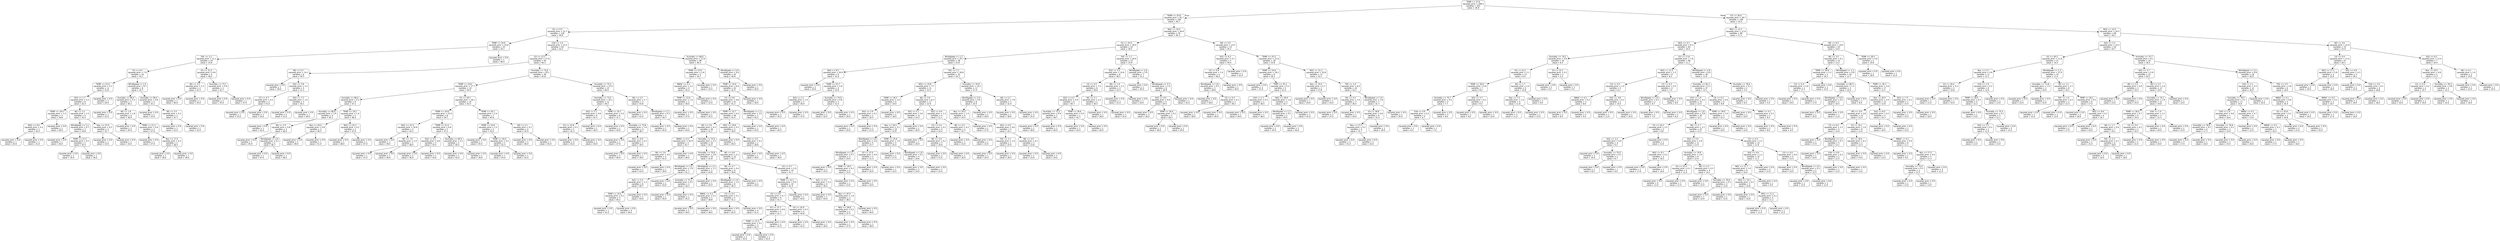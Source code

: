 digraph Tree {
node [shape=box, style="rounded", color="black", fontname="helvetica"] ;
edge [fontname="helvetica"] ;
0 [label="TEMP <= 27.6\nsquared_error = 168.3\nsamples = 352\nvalue = 26.8"] ;
1 [label="TEMP <= 24.8\nsquared_error = 61.7\nsamples = 194\nvalue = 36.7"] ;
0 -> 1 [labeldistance=2.5, labelangle=45, headlabel="True"] ;
2 [label="CO <= 0.5\nsquared_error = 31.7\nsamples = 118\nvalue = 40.6"] ;
1 -> 2 ;
3 [label="TEMP <= 24.6\nsquared_error = 14.8\nsamples = 25\nvalue = 34.1"] ;
2 -> 3 ;
4 [label="THC <= 2.2\nsquared_error = 11.1\nsamples = 24\nvalue = 33.8"] ;
3 -> 4 ;
5 [label="CO <= 0.4\nsquared_error = 7.9\nsamples = 19\nvalue = 33.1"] ;
4 -> 5 ;
6 [label="TEMP <= 23.4\nsquared_error = 5.2\nsamples = 11\nvalue = 31.8"] ;
5 -> 6 ;
7 [label="SO2 <= 1.7\nsquared_error = 4.2\nsamples = 8\nvalue = 32.4"] ;
6 -> 7 ;
8 [label="TEMP <= 19.4\nsquared_error = 1.2\nsamples = 3\nvalue = 29.8"] ;
7 -> 8 ;
9 [label="NO2 <= 9.6\nsquared_error = 0.2\nsamples = 2\nvalue = 30.3"] ;
8 -> 9 ;
10 [label="squared_error = 0.0\nsamples = 1\nvalue = 30.0"] ;
9 -> 10 ;
11 [label="squared_error = 0.0\nsamples = 1\nvalue = 31.0"] ;
9 -> 11 ;
12 [label="squared_error = 0.0\nsamples = 1\nvalue = 28.0"] ;
8 -> 12 ;
13 [label="NO <= 2.2\nsquared_error = 1.5\nsamples = 5\nvalue = 33.5"] ;
7 -> 13 ;
14 [label="WindSpeed <= 1.1\nsquared_error = 0.7\nsamples = 3\nvalue = 34.8"] ;
13 -> 14 ;
15 [label="squared_error = 0.0\nsamples = 1\nvalue = 34.0"] ;
14 -> 15 ;
16 [label="TEMP <= 21.5\nsquared_error = 0.2\nsamples = 2\nvalue = 35.5"] ;
14 -> 16 ;
17 [label="squared_error = 0.0\nsamples = 1\nvalue = 35.0"] ;
16 -> 17 ;
18 [label="squared_error = 0.0\nsamples = 1\nvalue = 36.0"] ;
16 -> 18 ;
19 [label="Nox <= 15.0\nsquared_error = 0.2\nsamples = 2\nvalue = 32.7"] ;
13 -> 19 ;
20 [label="squared_error = 0.0\nsamples = 1\nvalue = 32.0"] ;
19 -> 20 ;
21 [label="squared_error = 0.0\nsamples = 1\nvalue = 33.0"] ;
19 -> 21 ;
22 [label="squared_error = 0.0\nsamples = 3\nvalue = 29.0"] ;
6 -> 22 ;
23 [label="WindSpeed <= 2.2\nsquared_error = 6.7\nsamples = 8\nvalue = 34.7"] ;
5 -> 23 ;
24 [label="Humidity <= 66.4\nsquared_error = 4.2\nsamples = 5\nvalue = 36.2"] ;
23 -> 24 ;
25 [label="squared_error = 0.0\nsamples = 1\nvalue = 32.0"] ;
24 -> 25 ;
26 [label="NO <= 1.8\nsquared_error = 1.8\nsamples = 4\nvalue = 36.9"] ;
24 -> 26 ;
27 [label="squared_error = 0.0\nsamples = 1\nvalue = 35.0"] ;
26 -> 27 ;
28 [label="TEMP <= 21.3\nsquared_error = 0.6\nsamples = 3\nvalue = 37.6"] ;
26 -> 28 ;
29 [label="squared_error = 0.0\nsamples = 1\nvalue = 37.0"] ;
28 -> 29 ;
30 [label="Nox <= 17.5\nsquared_error = 0.2\nsamples = 2\nvalue = 38.5"] ;
28 -> 30 ;
31 [label="squared_error = 0.0\nsamples = 1\nvalue = 39.0"] ;
30 -> 31 ;
32 [label="squared_error = 0.0\nsamples = 1\nvalue = 38.0"] ;
30 -> 32 ;
33 [label="Humidity <= 69.4\nsquared_error = 0.6\nsamples = 3\nvalue = 32.2"] ;
23 -> 33 ;
34 [label="squared_error = 0.0\nsamples = 1\nvalue = 33.0"] ;
33 -> 34 ;
35 [label="NO <= 3.5\nsquared_error = 0.2\nsamples = 2\nvalue = 31.7"] ;
33 -> 35 ;
36 [label="squared_error = 0.0\nsamples = 1\nvalue = 31.0"] ;
35 -> 36 ;
37 [label="squared_error = 0.0\nsamples = 1\nvalue = 32.0"] ;
35 -> 37 ;
38 [label="O3 <= 31.0\nsquared_error = 9.6\nsamples = 5\nvalue = 38.0"] ;
4 -> 38 ;
39 [label="NO <= 3.3\nsquared_error = 2.2\nsamples = 2\nvalue = 41.5"] ;
38 -> 39 ;
40 [label="squared_error = 0.0\nsamples = 1\nvalue = 40.0"] ;
39 -> 40 ;
41 [label="squared_error = 0.0\nsamples = 1\nvalue = 43.0"] ;
39 -> 41 ;
42 [label="Humidity <= 73.1\nsquared_error = 0.9\nsamples = 3\nvalue = 35.7"] ;
38 -> 42 ;
43 [label="squared_error = 0.0\nsamples = 2\nvalue = 35.0"] ;
42 -> 43 ;
44 [label="squared_error = 0.0\nsamples = 1\nvalue = 37.0"] ;
42 -> 44 ;
45 [label="squared_error = 0.0\nsamples = 1\nvalue = 46.0"] ;
3 -> 45 ;
46 [label="CH4 <= 1.0\nsquared_error = 23.2\nsamples = 93\nvalue = 42.2"] ;
2 -> 46 ;
47 [label="O3 <= 22.2\nsquared_error = 27.8\nsamples = 45\nvalue = 44.3"] ;
46 -> 47 ;
48 [label="NO <= 5.5\nsquared_error = 14.1\nsamples = 6\nvalue = 50.5"] ;
47 -> 48 ;
49 [label="squared_error = 0.0\nsamples = 1\nvalue = 39.0"] ;
48 -> 49 ;
50 [label="SO2 <= 5.8\nsquared_error = 3.2\nsamples = 5\nvalue = 51.5"] ;
48 -> 50 ;
51 [label="CO <= 0.7\nsquared_error = 0.2\nsamples = 2\nvalue = 53.4"] ;
50 -> 51 ;
52 [label="squared_error = 0.0\nsamples = 1\nvalue = 53.0"] ;
51 -> 52 ;
53 [label="squared_error = 0.0\nsamples = 1\nvalue = 54.0"] ;
51 -> 53 ;
54 [label="SO2 <= 7.2\nsquared_error = 1.0\nsamples = 3\nvalue = 50.1"] ;
50 -> 54 ;
55 [label="squared_error = 0.0\nsamples = 2\nvalue = 51.0"] ;
54 -> 55 ;
56 [label="squared_error = 0.0\nsamples = 1\nvalue = 49.0"] ;
54 -> 56 ;
57 [label="Humidity <= 72.6\nsquared_error = 20.1\nsamples = 39\nvalue = 42.8"] ;
47 -> 57 ;
58 [label="TEMP <= 19.6\nsquared_error = 17.7\nsamples = 24\nvalue = 44.4"] ;
57 -> 58 ;
59 [label="Humidity <= 68.4\nsquared_error = 4.3\nsamples = 9\nvalue = 47.2"] ;
58 -> 59 ;
60 [label="Humidity <= 66.9\nsquared_error = 2.9\nsamples = 4\nvalue = 45.3"] ;
59 -> 60 ;
61 [label="squared_error = 0.0\nsamples = 1\nvalue = 42.0"] ;
60 -> 61 ;
62 [label="NO <= 3.5\nsquared_error = 0.8\nsamples = 3\nvalue = 46.0"] ;
60 -> 62 ;
63 [label="squared_error = 0.0\nsamples = 1\nvalue = 45.0"] ;
62 -> 63 ;
64 [label="WindSpeed <= 2.0\nsquared_error = 0.2\nsamples = 2\nvalue = 46.7"] ;
62 -> 64 ;
65 [label="squared_error = 0.0\nsamples = 1\nvalue = 47.0"] ;
64 -> 65 ;
66 [label="squared_error = 0.0\nsamples = 1\nvalue = 46.0"] ;
64 -> 66 ;
67 [label="TEMP <= 19.2\nsquared_error = 1.4\nsamples = 5\nvalue = 48.4"] ;
59 -> 67 ;
68 [label="Nox <= 29.0\nsquared_error = 0.8\nsamples = 3\nvalue = 49.5"] ;
67 -> 68 ;
69 [label="squared_error = 0.0\nsamples = 2\nvalue = 49.0"] ;
68 -> 69 ;
70 [label="squared_error = 0.0\nsamples = 1\nvalue = 51.0"] ;
68 -> 70 ;
71 [label="NO2 <= 23.3\nsquared_error = 0.2\nsamples = 2\nvalue = 47.6"] ;
67 -> 71 ;
72 [label="squared_error = 0.0\nsamples = 1\nvalue = 48.0"] ;
71 -> 72 ;
73 [label="squared_error = 0.0\nsamples = 1\nvalue = 47.0"] ;
71 -> 73 ;
74 [label="O3 <= 29.1\nsquared_error = 18.1\nsamples = 15\nvalue = 42.5"] ;
58 -> 74 ;
75 [label="TEMP <= 19.8\nsquared_error = 22.0\nsamples = 8\nvalue = 39.7"] ;
74 -> 75 ;
76 [label="NO2 <= 22.5\nsquared_error = 20.8\nsamples = 3\nvalue = 43.5"] ;
75 -> 76 ;
77 [label="squared_error = 0.0\nsamples = 1\nvalue = 39.0"] ;
76 -> 77 ;
78 [label="NO <= 7.0\nsquared_error = 1.0\nsamples = 2\nvalue = 48.0"] ;
76 -> 78 ;
79 [label="squared_error = 0.0\nsamples = 1\nvalue = 47.0"] ;
78 -> 79 ;
80 [label="squared_error = 0.0\nsamples = 1\nvalue = 49.0"] ;
78 -> 80 ;
81 [label="TEMP <= 21.4\nsquared_error = 6.8\nsamples = 5\nvalue = 37.2"] ;
75 -> 81 ;
82 [label="SO2 <= 6.2\nsquared_error = 0.8\nsamples = 3\nvalue = 35.5"] ;
81 -> 82 ;
83 [label="squared_error = 0.0\nsamples = 2\nvalue = 36.0"] ;
82 -> 83 ;
84 [label="squared_error = 0.0\nsamples = 1\nvalue = 34.0"] ;
82 -> 84 ;
85 [label="Humidity <= 69.2\nsquared_error = 2.2\nsamples = 2\nvalue = 40.5"] ;
81 -> 85 ;
86 [label="squared_error = 0.0\nsamples = 1\nvalue = 42.0"] ;
85 -> 86 ;
87 [label="squared_error = 0.0\nsamples = 1\nvalue = 39.0"] ;
85 -> 87 ;
88 [label="TEMP <= 20.1\nsquared_error = 2.4\nsamples = 7\nvalue = 44.9"] ;
74 -> 88 ;
89 [label="TEMP <= 19.9\nsquared_error = 1.5\nsamples = 3\nvalue = 43.0"] ;
88 -> 89 ;
90 [label="squared_error = 0.0\nsamples = 1\nvalue = 45.0"] ;
89 -> 90 ;
91 [label="TEMP <= 20.0\nsquared_error = 0.2\nsamples = 2\nvalue = 42.3"] ;
89 -> 91 ;
92 [label="squared_error = 0.0\nsamples = 1\nvalue = 43.0"] ;
91 -> 92 ;
93 [label="squared_error = 0.0\nsamples = 1\nvalue = 42.0"] ;
91 -> 93 ;
94 [label="NO <= 4.1\nsquared_error = 0.1\nsamples = 4\nvalue = 45.9"] ;
88 -> 94 ;
95 [label="squared_error = 0.0\nsamples = 3\nvalue = 46.0"] ;
94 -> 95 ;
96 [label="squared_error = 0.0\nsamples = 1\nvalue = 45.0"] ;
94 -> 96 ;
97 [label="Humidity <= 75.3\nsquared_error = 12.0\nsamples = 15\nvalue = 40.0"] ;
57 -> 97 ;
98 [label="Humidity <= 73.5\nsquared_error = 10.1\nsamples = 12\nvalue = 39.2"] ;
97 -> 98 ;
99 [label="SO2 <= 5.1\nsquared_error = 4.8\nsamples = 6\nvalue = 41.5"] ;
98 -> 99 ;
100 [label="O3 <= 32.8\nsquared_error = 0.5\nsamples = 5\nvalue = 42.3"] ;
99 -> 100 ;
101 [label="squared_error = 0.0\nsamples = 4\nvalue = 42.0"] ;
100 -> 101 ;
102 [label="squared_error = 0.0\nsamples = 1\nvalue = 44.0"] ;
100 -> 102 ;
103 [label="squared_error = 0.0\nsamples = 1\nvalue = 36.0"] ;
99 -> 103 ;
104 [label="TEMP <= 20.7\nsquared_error = 5.9\nsamples = 6\nvalue = 37.1"] ;
98 -> 104 ;
105 [label="squared_error = 0.0\nsamples = 2\nvalue = 34.0"] ;
104 -> 105 ;
106 [label="Humidity <= 73.8\nsquared_error = 1.6\nsamples = 4\nvalue = 38.7"] ;
104 -> 106 ;
107 [label="squared_error = 0.0\nsamples = 1\nvalue = 37.0"] ;
106 -> 107 ;
108 [label="SO2 <= 6.0\nsquared_error = 0.2\nsamples = 3\nvalue = 39.5"] ;
106 -> 108 ;
109 [label="squared_error = 0.0\nsamples = 2\nvalue = 40.0"] ;
108 -> 109 ;
110 [label="squared_error = 0.0\nsamples = 1\nvalue = 39.0"] ;
108 -> 110 ;
111 [label="NO <= 3.3\nsquared_error = 2.7\nsamples = 3\nvalue = 43.8"] ;
97 -> 111 ;
112 [label="squared_error = 0.0\nsamples = 1\nvalue = 41.0"] ;
111 -> 112 ;
113 [label="WindSpeed <= 2.1\nsquared_error = 0.2\nsamples = 2\nvalue = 44.7"] ;
111 -> 113 ;
114 [label="squared_error = 0.0\nsamples = 1\nvalue = 45.0"] ;
113 -> 114 ;
115 [label="squared_error = 0.0\nsamples = 1\nvalue = 44.0"] ;
113 -> 115 ;
116 [label="Humidity <= 68.0\nsquared_error = 11.8\nsamples = 48\nvalue = 40.3"] ;
46 -> 116 ;
117 [label="TEMP <= 23.9\nsquared_error = 2.8\nsamples = 5\nvalue = 34.7"] ;
116 -> 117 ;
118 [label="NMHC <= 0.2\nsquared_error = 2.2\nsamples = 4\nvalue = 35.4"] ;
117 -> 118 ;
119 [label="TEMP <= 23.6\nsquared_error = 1.0\nsamples = 3\nvalue = 36.0"] ;
118 -> 119 ;
120 [label="squared_error = 0.0\nsamples = 2\nvalue = 37.0"] ;
119 -> 120 ;
121 [label="squared_error = 0.0\nsamples = 1\nvalue = 35.0"] ;
119 -> 121 ;
122 [label="squared_error = 0.0\nsamples = 1\nvalue = 33.0"] ;
118 -> 122 ;
123 [label="squared_error = 0.0\nsamples = 1\nvalue = 33.0"] ;
117 -> 123 ;
124 [label="WindSpeed <= 2.6\nsquared_error = 9.4\nsamples = 43\nvalue = 40.8"] ;
116 -> 124 ;
125 [label="TEMP <= 24.6\nsquared_error = 6.4\nsamples = 42\nvalue = 41.0"] ;
124 -> 125 ;
126 [label="CO <= 0.9\nsquared_error = 4.8\nsamples = 41\nvalue = 41.2"] ;
125 -> 126 ;
127 [label="TEMP <= 22.7\nsquared_error = 4.3\nsamples = 39\nvalue = 41.0"] ;
126 -> 127 ;
128 [label="NO <= 2.8\nsquared_error = 4.3\nsamples = 36\nvalue = 41.2"] ;
127 -> 128 ;
129 [label="NMHC <= 0.2\nsquared_error = 16.9\nsamples = 3\nvalue = 43.7"] ;
128 -> 129 ;
130 [label="NO <= 2.6\nsquared_error = 4.0\nsamples = 2\nvalue = 41.0"] ;
129 -> 130 ;
131 [label="squared_error = 0.0\nsamples = 1\nvalue = 43.0"] ;
130 -> 131 ;
132 [label="squared_error = 0.0\nsamples = 1\nvalue = 39.0"] ;
130 -> 132 ;
133 [label="squared_error = 0.0\nsamples = 1\nvalue = 49.0"] ;
129 -> 133 ;
134 [label="Humidity <= 72.0\nsquared_error = 3.3\nsamples = 33\nvalue = 41.0"] ;
128 -> 134 ;
135 [label="Humidity <= 70.6\nsquared_error = 2.8\nsamples = 10\nvalue = 41.8"] ;
134 -> 135 ;
136 [label="WindSpeed <= 2.2\nsquared_error = 1.9\nsamples = 7\nvalue = 41.2"] ;
135 -> 136 ;
137 [label="SO2 <= 5.5\nsquared_error = 1.3\nsamples = 6\nvalue = 40.7"] ;
136 -> 137 ;
138 [label="TEMP <= 19.4\nsquared_error = 0.2\nsamples = 5\nvalue = 40.2"] ;
137 -> 138 ;
139 [label="squared_error = 0.0\nsamples = 1\nvalue = 41.0"] ;
138 -> 139 ;
140 [label="squared_error = 0.0\nsamples = 4\nvalue = 40.0"] ;
138 -> 140 ;
141 [label="squared_error = 0.0\nsamples = 1\nvalue = 43.0"] ;
137 -> 141 ;
142 [label="squared_error = 0.0\nsamples = 1\nvalue = 43.0"] ;
136 -> 142 ;
143 [label="WindSpeed <= 2.3\nsquared_error = 1.2\nsamples = 3\nvalue = 43.8"] ;
135 -> 143 ;
144 [label="Humidity <= 71.2\nsquared_error = 0.2\nsamples = 2\nvalue = 44.3"] ;
143 -> 144 ;
145 [label="squared_error = 0.0\nsamples = 1\nvalue = 44.0"] ;
144 -> 145 ;
146 [label="squared_error = 0.0\nsamples = 1\nvalue = 45.0"] ;
144 -> 146 ;
147 [label="squared_error = 0.0\nsamples = 1\nvalue = 42.0"] ;
143 -> 147 ;
148 [label="NO <= 4.8\nsquared_error = 3.1\nsamples = 23\nvalue = 40.7"] ;
134 -> 148 ;
149 [label="NO <= 4.7\nsquared_error = 4.4\nsamples = 9\nvalue = 39.8"] ;
148 -> 149 ;
150 [label="WindSpeed <= 2.0\nsquared_error = 1.5\nsamples = 8\nvalue = 40.3"] ;
149 -> 150 ;
151 [label="NMHC <= 0.2\nsquared_error = 0.2\nsamples = 3\nvalue = 38.8"] ;
150 -> 151 ;
152 [label="squared_error = 0.0\nsamples = 2\nvalue = 39.0"] ;
151 -> 152 ;
153 [label="squared_error = 0.0\nsamples = 1\nvalue = 38.0"] ;
151 -> 153 ;
154 [label="CO <= 0.5\nsquared_error = 0.1\nsamples = 5\nvalue = 41.1"] ;
150 -> 154 ;
155 [label="squared_error = 0.0\nsamples = 1\nvalue = 42.0"] ;
154 -> 155 ;
156 [label="squared_error = 0.0\nsamples = 4\nvalue = 41.0"] ;
154 -> 156 ;
157 [label="squared_error = 0.0\nsamples = 1\nvalue = 34.0"] ;
149 -> 157 ;
158 [label="CO <= 0.7\nsquared_error = 2.0\nsamples = 14\nvalue = 41.1"] ;
148 -> 158 ;
159 [label="TEMP <= 22.1\nsquared_error = 0.9\nsamples = 10\nvalue = 41.4"] ;
158 -> 159 ;
160 [label="CO <= 0.6\nsquared_error = 0.7\nsamples = 9\nvalue = 41.3"] ;
159 -> 160 ;
161 [label="O3 <= 27.2\nsquared_error = 0.6\nsamples = 5\nvalue = 41.7"] ;
160 -> 161 ;
162 [label="TEMP <= 21.5\nsquared_error = 0.2\nsamples = 3\nvalue = 42.3"] ;
161 -> 162 ;
163 [label="squared_error = 0.0\nsamples = 2\nvalue = 43.0"] ;
162 -> 163 ;
164 [label="squared_error = 0.0\nsamples = 1\nvalue = 42.0"] ;
162 -> 164 ;
165 [label="squared_error = 0.0\nsamples = 2\nvalue = 41.0"] ;
161 -> 165 ;
166 [label="O3 <= 25.8\nsquared_error = 0.3\nsamples = 4\nvalue = 40.8"] ;
160 -> 166 ;
167 [label="squared_error = 0.0\nsamples = 3\nvalue = 41.0"] ;
166 -> 167 ;
168 [label="squared_error = 0.0\nsamples = 1\nvalue = 39.0"] ;
166 -> 168 ;
169 [label="squared_error = 0.0\nsamples = 1\nvalue = 44.0"] ;
159 -> 169 ;
170 [label="SO2 <= 4.2\nsquared_error = 5.2\nsamples = 4\nvalue = 39.5"] ;
158 -> 170 ;
171 [label="squared_error = 0.0\nsamples = 1\nvalue = 43.0"] ;
170 -> 171 ;
172 [label="Nox <= 42.0\nsquared_error = 1.6\nsamples = 3\nvalue = 38.3"] ;
170 -> 172 ;
173 [label="NO2 <= 28.8\nsquared_error = 0.2\nsamples = 2\nvalue = 37.5"] ;
172 -> 173 ;
174 [label="squared_error = 0.0\nsamples = 1\nvalue = 37.0"] ;
173 -> 174 ;
175 [label="squared_error = 0.0\nsamples = 1\nvalue = 38.0"] ;
173 -> 175 ;
176 [label="squared_error = 0.0\nsamples = 1\nvalue = 40.0"] ;
172 -> 176 ;
177 [label="NO2 <= 19.8\nsquared_error = 0.3\nsamples = 3\nvalue = 39.0"] ;
127 -> 177 ;
178 [label="squared_error = 0.0\nsamples = 1\nvalue = 40.0"] ;
177 -> 178 ;
179 [label="SO2 <= 4.5\nsquared_error = 0.2\nsamples = 2\nvalue = 38.8"] ;
177 -> 179 ;
180 [label="squared_error = 0.0\nsamples = 1\nvalue = 39.0"] ;
179 -> 180 ;
181 [label="squared_error = 0.0\nsamples = 1\nvalue = 38.0"] ;
179 -> 181 ;
182 [label="WindSpeed <= 1.2\nsquared_error = 1.0\nsamples = 2\nvalue = 44.2"] ;
126 -> 182 ;
183 [label="squared_error = 0.0\nsamples = 1\nvalue = 43.0"] ;
182 -> 183 ;
184 [label="squared_error = 0.0\nsamples = 1\nvalue = 45.0"] ;
182 -> 184 ;
185 [label="squared_error = 0.0\nsamples = 1\nvalue = 30.0"] ;
125 -> 185 ;
186 [label="squared_error = 0.0\nsamples = 1\nvalue = 26.0"] ;
124 -> 186 ;
187 [label="NO2 <= 19.4\nsquared_error = 44.6\nsamples = 76\nvalue = 30.3"] ;
1 -> 187 ;
188 [label="O3 <= 43.5\nsquared_error = 39.0\nsamples = 53\nvalue = 28.2"] ;
187 -> 188 ;
189 [label="WindSpeed <= 1.1\nsquared_error = 25.7\nsamples = 38\nvalue = 25.6"] ;
188 -> 189 ;
190 [label="NO2 <= 8.5\nsquared_error = 20.0\nsamples = 6\nvalue = 31.8"] ;
189 -> 190 ;
191 [label="squared_error = 0.0\nsamples = 2\nvalue = 24.0"] ;
190 -> 191 ;
192 [label="TEMP <= 25.7\nsquared_error = 5.9\nsamples = 4\nvalue = 33.8"] ;
190 -> 192 ;
193 [label="SO2 <= 2.1\nsquared_error = 1.0\nsamples = 2\nvalue = 36.0"] ;
192 -> 193 ;
194 [label="squared_error = 0.0\nsamples = 1\nvalue = 35.0"] ;
193 -> 194 ;
195 [label="squared_error = 0.0\nsamples = 1\nvalue = 37.0"] ;
193 -> 195 ;
196 [label="Humidity <= 74.9\nsquared_error = 0.8\nsamples = 2\nvalue = 31.5"] ;
192 -> 196 ;
197 [label="squared_error = 0.0\nsamples = 1\nvalue = 32.0"] ;
196 -> 197 ;
198 [label="squared_error = 0.0\nsamples = 1\nvalue = 30.0"] ;
196 -> 198 ;
199 [label="THC <= 2.1\nsquared_error = 16.8\nsamples = 32\nvalue = 24.3"] ;
189 -> 199 ;
200 [label="NO2 <= 10.8\nsquared_error = 7.7\nsamples = 21\nvalue = 22.2"] ;
199 -> 200 ;
201 [label="TEMP <= 26.3\nsquared_error = 1.6\nsamples = 4\nvalue = 19.0"] ;
200 -> 201 ;
202 [label="SO2 <= 2.9\nsquared_error = 0.2\nsamples = 2\nvalue = 20.5"] ;
201 -> 202 ;
203 [label="squared_error = 0.0\nsamples = 1\nvalue = 20.0"] ;
202 -> 203 ;
204 [label="squared_error = 0.0\nsamples = 1\nvalue = 21.0"] ;
202 -> 204 ;
205 [label="squared_error = 0.0\nsamples = 2\nvalue = 18.0"] ;
201 -> 205 ;
206 [label="NO <= 3.0\nsquared_error = 6.3\nsamples = 17\nvalue = 22.9"] ;
200 -> 206 ;
207 [label="SO2 <= 5.1\nsquared_error = 5.6\nsamples = 11\nvalue = 24.3"] ;
206 -> 207 ;
208 [label="Nox <= 16.5\nsquared_error = 3.1\nsamples = 10\nvalue = 23.8"] ;
207 -> 208 ;
209 [label="WindSpeed <= 2.4\nsquared_error = 2.6\nsamples = 5\nvalue = 22.7"] ;
208 -> 209 ;
210 [label="WindSpeed <= 2.1\nsquared_error = 0.7\nsamples = 3\nvalue = 24.0"] ;
209 -> 210 ;
211 [label="squared_error = 0.0\nsamples = 1\nvalue = 25.0"] ;
210 -> 211 ;
212 [label="TEMP <= 26.5\nsquared_error = 0.2\nsamples = 2\nvalue = 23.5"] ;
210 -> 212 ;
213 [label="squared_error = 0.0\nsamples = 1\nvalue = 23.0"] ;
212 -> 213 ;
214 [label="squared_error = 0.0\nsamples = 1\nvalue = 24.0"] ;
212 -> 214 ;
215 [label="O3 <= 37.0\nsquared_error = 0.9\nsamples = 2\nvalue = 21.3"] ;
209 -> 215 ;
216 [label="squared_error = 0.0\nsamples = 1\nvalue = 20.0"] ;
215 -> 216 ;
217 [label="squared_error = 0.0\nsamples = 1\nvalue = 22.0"] ;
215 -> 217 ;
218 [label="TEMP <= 25.6\nsquared_error = 1.0\nsamples = 5\nvalue = 25.0"] ;
208 -> 218 ;
219 [label="squared_error = 0.0\nsamples = 1\nvalue = 27.0"] ;
218 -> 219 ;
220 [label="WindSpeed <= 1.8\nsquared_error = 0.2\nsamples = 4\nvalue = 24.6"] ;
218 -> 220 ;
221 [label="squared_error = 0.0\nsamples = 2\nvalue = 24.0"] ;
220 -> 221 ;
222 [label="squared_error = 0.0\nsamples = 2\nvalue = 25.0"] ;
220 -> 222 ;
223 [label="squared_error = 0.0\nsamples = 1\nvalue = 30.0"] ;
207 -> 223 ;
224 [label="SO2 <= 4.9\nsquared_error = 1.3\nsamples = 6\nvalue = 21.1"] ;
206 -> 224 ;
225 [label="CO <= 0.4\nsquared_error = 0.2\nsamples = 4\nvalue = 20.4"] ;
224 -> 225 ;
226 [label="squared_error = 0.0\nsamples = 1\nvalue = 20.0"] ;
225 -> 226 ;
227 [label="NO <= 4.0\nsquared_error = 0.2\nsamples = 3\nvalue = 20.8"] ;
225 -> 227 ;
228 [label="squared_error = 0.0\nsamples = 2\nvalue = 21.0"] ;
227 -> 228 ;
229 [label="squared_error = 0.0\nsamples = 1\nvalue = 20.0"] ;
227 -> 229 ;
230 [label="NO <= 3.5\nsquared_error = 0.2\nsamples = 2\nvalue = 22.7"] ;
224 -> 230 ;
231 [label="squared_error = 0.0\nsamples = 1\nvalue = 22.0"] ;
230 -> 231 ;
232 [label="squared_error = 0.0\nsamples = 1\nvalue = 23.0"] ;
230 -> 232 ;
233 [label="Humidity <= 74.9\nsquared_error = 14.2\nsamples = 11\nvalue = 27.4"] ;
199 -> 233 ;
234 [label="WindSpeed <= 2.0\nsquared_error = 3.6\nsamples = 8\nvalue = 25.5"] ;
233 -> 234 ;
235 [label="Nox <= 16.5\nsquared_error = 1.4\nsamples = 6\nvalue = 24.4"] ;
234 -> 235 ;
236 [label="squared_error = 0.0\nsamples = 1\nvalue = 27.0"] ;
235 -> 236 ;
237 [label="SO2 <= 4.5\nsquared_error = 0.6\nsamples = 5\nvalue = 24.1"] ;
235 -> 237 ;
238 [label="THC <= 2.1\nsquared_error = 1.0\nsamples = 2\nvalue = 25.0"] ;
237 -> 238 ;
239 [label="squared_error = 0.0\nsamples = 1\nvalue = 24.0"] ;
238 -> 239 ;
240 [label="squared_error = 0.0\nsamples = 1\nvalue = 26.0"] ;
238 -> 240 ;
241 [label="NO <= 3.5\nsquared_error = 0.1\nsamples = 3\nvalue = 23.8"] ;
237 -> 241 ;
242 [label="squared_error = 0.0\nsamples = 1\nvalue = 23.0"] ;
241 -> 242 ;
243 [label="squared_error = 0.0\nsamples = 2\nvalue = 24.0"] ;
241 -> 243 ;
244 [label="squared_error = 0.0\nsamples = 2\nvalue = 28.0"] ;
234 -> 244 ;
245 [label="NO <= 2.1\nsquared_error = 7.8\nsamples = 3\nvalue = 32.4"] ;
233 -> 245 ;
246 [label="squared_error = 0.0\nsamples = 1\nvalue = 38.0"] ;
245 -> 246 ;
247 [label="squared_error = 0.0\nsamples = 2\nvalue = 31.0"] ;
245 -> 247 ;
248 [label="THC <= 1.1\nsquared_error = 20.9\nsamples = 15\nvalue = 33.9"] ;
188 -> 248 ;
249 [label="SO2 <= 5.2\nsquared_error = 14.6\nsamples = 8\nvalue = 38.2"] ;
248 -> 249 ;
250 [label="CO <= 0.5\nsquared_error = 7.5\nsamples = 6\nvalue = 39.6"] ;
249 -> 250 ;
251 [label="SO2 <= 4.2\nsquared_error = 4.9\nsamples = 4\nvalue = 40.7"] ;
250 -> 251 ;
252 [label="Humidity <= 72.5\nsquared_error = 0.9\nsamples = 2\nvalue = 38.7"] ;
251 -> 252 ;
253 [label="squared_error = 0.0\nsamples = 1\nvalue = 38.0"] ;
252 -> 253 ;
254 [label="squared_error = 0.0\nsamples = 1\nvalue = 40.0"] ;
252 -> 254 ;
255 [label="TEMP <= 26.6\nsquared_error = 0.9\nsamples = 2\nvalue = 42.7"] ;
251 -> 255 ;
256 [label="squared_error = 0.0\nsamples = 1\nvalue = 42.0"] ;
255 -> 256 ;
257 [label="squared_error = 0.0\nsamples = 1\nvalue = 44.0"] ;
255 -> 257 ;
258 [label="NO <= 2.1\nsquared_error = 2.2\nsamples = 2\nvalue = 36.5"] ;
250 -> 258 ;
259 [label="squared_error = 0.0\nsamples = 1\nvalue = 38.0"] ;
258 -> 259 ;
260 [label="squared_error = 0.0\nsamples = 1\nvalue = 35.0"] ;
258 -> 260 ;
261 [label="NO <= 1.9\nsquared_error = 2.2\nsamples = 2\nvalue = 32.5"] ;
249 -> 261 ;
262 [label="squared_error = 0.0\nsamples = 1\nvalue = 31.0"] ;
261 -> 262 ;
263 [label="squared_error = 0.0\nsamples = 1\nvalue = 34.0"] ;
261 -> 263 ;
264 [label="WindSpeed <= 1.6\nsquared_error = 5.9\nsamples = 7\nvalue = 31.2"] ;
248 -> 264 ;
265 [label="squared_error = 0.0\nsamples = 1\nvalue = 35.0"] ;
264 -> 265 ;
266 [label="WindSpeed <= 2.2\nsquared_error = 1.4\nsamples = 6\nvalue = 29.9"] ;
264 -> 266 ;
267 [label="SO2 <= 4.0\nsquared_error = 0.6\nsamples = 5\nvalue = 29.5"] ;
266 -> 267 ;
268 [label="squared_error = 0.0\nsamples = 3\nvalue = 30.0"] ;
267 -> 268 ;
269 [label="TEMP <= 26.4\nsquared_error = 0.2\nsamples = 2\nvalue = 28.3"] ;
267 -> 269 ;
270 [label="squared_error = 0.0\nsamples = 1\nvalue = 28.0"] ;
269 -> 270 ;
271 [label="squared_error = 0.0\nsamples = 1\nvalue = 29.0"] ;
269 -> 271 ;
272 [label="squared_error = 0.0\nsamples = 1\nvalue = 32.0"] ;
266 -> 272 ;
273 [label="NO <= 3.0\nsquared_error = 23.5\nsamples = 23\nvalue = 35.2"] ;
187 -> 273 ;
274 [label="SO2 <= 6.2\nsquared_error = 4.7\nsamples = 5\nvalue = 39.4"] ;
273 -> 274 ;
275 [label="CO <= 0.6\nsquared_error = 1.4\nsamples = 4\nvalue = 38.4"] ;
274 -> 275 ;
276 [label="WindSpeed <= 1.6\nsquared_error = 0.5\nsamples = 3\nvalue = 38.8"] ;
275 -> 276 ;
277 [label="squared_error = 0.0\nsamples = 1\nvalue = 38.0"] ;
276 -> 277 ;
278 [label="CO <= 0.5\nsquared_error = 0.2\nsamples = 2\nvalue = 39.2"] ;
276 -> 278 ;
279 [label="squared_error = 0.0\nsamples = 1\nvalue = 39.0"] ;
278 -> 279 ;
280 [label="squared_error = 0.0\nsamples = 1\nvalue = 40.0"] ;
278 -> 280 ;
281 [label="squared_error = 0.0\nsamples = 1\nvalue = 36.0"] ;
275 -> 281 ;
282 [label="squared_error = 0.0\nsamples = 1\nvalue = 43.0"] ;
274 -> 282 ;
283 [label="TEMP <= 25.5\nsquared_error = 21.8\nsamples = 18\nvalue = 33.8"] ;
273 -> 283 ;
284 [label="TEMP <= 24.9\nsquared_error = 18.2\nsamples = 6\nvalue = 39.3"] ;
283 -> 284 ;
285 [label="squared_error = 0.0\nsamples = 1\nvalue = 31.0"] ;
284 -> 285 ;
286 [label="TEMP <= 25.2\nsquared_error = 5.2\nsamples = 5\nvalue = 41.0"] ;
284 -> 286 ;
287 [label="CH4 <= 2.1\nsquared_error = 0.2\nsamples = 2\nvalue = 38.5"] ;
286 -> 287 ;
288 [label="squared_error = 0.0\nsamples = 1\nvalue = 39.0"] ;
287 -> 288 ;
289 [label="squared_error = 0.0\nsamples = 1\nvalue = 38.0"] ;
287 -> 289 ;
290 [label="NO2 <= 28.9\nsquared_error = 1.6\nsamples = 3\nvalue = 42.7"] ;
286 -> 290 ;
291 [label="WindSpeed <= 1.2\nsquared_error = 0.2\nsamples = 2\nvalue = 43.5"] ;
290 -> 291 ;
292 [label="squared_error = 0.0\nsamples = 1\nvalue = 43.0"] ;
291 -> 292 ;
293 [label="squared_error = 0.0\nsamples = 1\nvalue = 44.0"] ;
291 -> 293 ;
294 [label="squared_error = 0.0\nsamples = 1\nvalue = 41.0"] ;
290 -> 294 ;
295 [label="NO2 <= 21.2\nsquared_error = 10.8\nsamples = 12\nvalue = 32.1"] ;
283 -> 295 ;
296 [label="Nox <= 25.0\nsquared_error = 4.7\nsamples = 2\nvalue = 27.8"] ;
295 -> 296 ;
297 [label="squared_error = 0.0\nsamples = 1\nvalue = 29.0"] ;
296 -> 297 ;
298 [label="squared_error = 0.0\nsamples = 1\nvalue = 24.0"] ;
296 -> 298 ;
299 [label="THC <= 1.0\nsquared_error = 6.4\nsamples = 10\nvalue = 33.2"] ;
295 -> 299 ;
300 [label="NO <= 4.3\nsquared_error = 1.4\nsamples = 3\nvalue = 36.4"] ;
299 -> 300 ;
301 [label="squared_error = 0.0\nsamples = 2\nvalue = 37.0"] ;
300 -> 301 ;
302 [label="squared_error = 0.0\nsamples = 1\nvalue = 34.0"] ;
300 -> 302 ;
303 [label="WindSpeed <= 1.9\nsquared_error = 1.8\nsamples = 7\nvalue = 31.7"] ;
299 -> 303 ;
304 [label="O3 <= 39.8\nsquared_error = 0.8\nsamples = 6\nvalue = 31.4"] ;
303 -> 304 ;
305 [label="Nox <= 27.5\nsquared_error = 0.2\nsamples = 5\nvalue = 31.7"] ;
304 -> 305 ;
306 [label="squared_error = 0.0\nsamples = 2\nvalue = 31.0"] ;
305 -> 306 ;
307 [label="squared_error = 0.0\nsamples = 3\nvalue = 32.0"] ;
305 -> 307 ;
308 [label="squared_error = 0.0\nsamples = 1\nvalue = 29.0"] ;
304 -> 308 ;
309 [label="squared_error = 0.0\nsamples = 1\nvalue = 35.0"] ;
303 -> 309 ;
310 [label="O3 <= 26.6\nsquared_error = 28.7\nsamples = 158\nvalue = 14.5"] ;
0 -> 310 [labeldistance=2.5, labelangle=-45, headlabel="False"] ;
311 [label="NO2 <= 12.7\nsquared_error = 11.6\nsamples = 89\nvalue = 11.5"] ;
310 -> 311 ;
312 [label="NO2 <= 9.1\nsquared_error = 8.3\nsamples = 64\nvalue = 10.4"] ;
311 -> 312 ;
313 [label="Humidity <= 79.2\nsquared_error = 4.9\nsamples = 16\nvalue = 8.4"] ;
312 -> 313 ;
314 [label="O3 <= 22.2\nsquared_error = 3.1\nsamples = 13\nvalue = 9.0"] ;
313 -> 314 ;
315 [label="TEMP <= 30.6\nsquared_error = 0.8\nsamples = 7\nvalue = 8.0"] ;
314 -> 315 ;
316 [label="Humidity <= 75.7\nsquared_error = 0.4\nsamples = 5\nvalue = 7.7"] ;
315 -> 316 ;
317 [label="CH4 <= 0.9\nsquared_error = 0.2\nsamples = 2\nvalue = 6.7"] ;
316 -> 317 ;
318 [label="squared_error = 0.0\nsamples = 1\nvalue = 6.0"] ;
317 -> 318 ;
319 [label="squared_error = 0.0\nsamples = 1\nvalue = 7.0"] ;
317 -> 319 ;
320 [label="squared_error = 0.0\nsamples = 3\nvalue = 8.0"] ;
316 -> 320 ;
321 [label="SO2 <= 2.7\nsquared_error = 0.2\nsamples = 2\nvalue = 9.3"] ;
315 -> 321 ;
322 [label="squared_error = 0.0\nsamples = 1\nvalue = 9.0"] ;
321 -> 322 ;
323 [label="squared_error = 0.0\nsamples = 1\nvalue = 10.0"] ;
321 -> 323 ;
324 [label="NO <= 1.7\nsquared_error = 2.4\nsamples = 6\nvalue = 10.8"] ;
314 -> 324 ;
325 [label="Nox <= 7.5\nsquared_error = 1.0\nsamples = 4\nvalue = 11.8"] ;
324 -> 325 ;
326 [label="squared_error = 0.0\nsamples = 3\nvalue = 11.0"] ;
325 -> 326 ;
327 [label="squared_error = 0.0\nsamples = 1\nvalue = 13.0"] ;
325 -> 327 ;
328 [label="squared_error = 0.0\nsamples = 2\nvalue = 9.0"] ;
324 -> 328 ;
329 [label="O3 <= 22.2\nsquared_error = 0.2\nsamples = 3\nvalue = 4.3"] ;
313 -> 329 ;
330 [label="squared_error = 0.0\nsamples = 2\nvalue = 4.0"] ;
329 -> 330 ;
331 [label="squared_error = 0.0\nsamples = 1\nvalue = 5.0"] ;
329 -> 331 ;
332 [label="O3 <= 17.8\nsquared_error = 7.6\nsamples = 48\nvalue = 11.1"] ;
312 -> 332 ;
333 [label="NO2 <= 11.2\nsquared_error = 1.5\nsamples = 9\nvalue = 8.3"] ;
332 -> 333 ;
334 [label="CO <= 0.3\nsquared_error = 1.0\nsamples = 5\nvalue = 9.1"] ;
333 -> 334 ;
335 [label="NMHC <= 0.1\nsquared_error = 0.2\nsamples = 3\nvalue = 8.6"] ;
334 -> 335 ;
336 [label="squared_error = 0.0\nsamples = 1\nvalue = 8.0"] ;
335 -> 336 ;
337 [label="squared_error = 0.0\nsamples = 2\nvalue = 9.0"] ;
335 -> 337 ;
338 [label="SO2 <= 3.8\nsquared_error = 0.2\nsamples = 2\nvalue = 10.5"] ;
334 -> 338 ;
339 [label="squared_error = 0.0\nsamples = 1\nvalue = 11.0"] ;
338 -> 339 ;
340 [label="squared_error = 0.0\nsamples = 1\nvalue = 10.0"] ;
338 -> 340 ;
341 [label="CO <= 0.3\nsquared_error = 0.5\nsamples = 4\nvalue = 7.4"] ;
333 -> 341 ;
342 [label="WindSpeed <= 2.0\nsquared_error = 0.2\nsamples = 2\nvalue = 6.7"] ;
341 -> 342 ;
343 [label="squared_error = 0.0\nsamples = 1\nvalue = 7.0"] ;
342 -> 343 ;
344 [label="squared_error = 0.0\nsamples = 1\nvalue = 6.0"] ;
342 -> 344 ;
345 [label="squared_error = 0.0\nsamples = 2\nvalue = 8.0"] ;
341 -> 345 ;
346 [label="WindSpeed <= 2.6\nsquared_error = 6.6\nsamples = 39\nvalue = 11.8"] ;
332 -> 346 ;
347 [label="Humidity <= 81.1\nsquared_error = 5.2\nsamples = 37\nvalue = 12.1"] ;
346 -> 347 ;
348 [label="CH4 <= 1.9\nsquared_error = 4.5\nsamples = 33\nvalue = 12.4"] ;
347 -> 348 ;
349 [label="WindSpeed <= 1.8\nsquared_error = 3.8\nsamples = 30\nvalue = 12.1"] ;
348 -> 349 ;
350 [label="O3 <= 24.2\nsquared_error = 2.5\nsamples = 5\nvalue = 9.8"] ;
349 -> 350 ;
351 [label="SO2 <= 3.2\nsquared_error = 0.6\nsamples = 4\nvalue = 9.2"] ;
350 -> 351 ;
352 [label="squared_error = 0.0\nsamples = 2\nvalue = 10.0"] ;
351 -> 352 ;
353 [label="Humidity <= 75.0\nsquared_error = 0.2\nsamples = 2\nvalue = 8.7"] ;
351 -> 353 ;
354 [label="squared_error = 0.0\nsamples = 1\nvalue = 8.0"] ;
353 -> 354 ;
355 [label="squared_error = 0.0\nsamples = 1\nvalue = 9.0"] ;
353 -> 355 ;
356 [label="squared_error = 0.0\nsamples = 1\nvalue = 13.0"] ;
350 -> 356 ;
357 [label="NO <= 2.7\nsquared_error = 3.1\nsamples = 25\nvalue = 12.5"] ;
349 -> 357 ;
358 [label="SO2 <= 3.0\nsquared_error = 2.9\nsamples = 11\nvalue = 13.4"] ;
357 -> 358 ;
359 [label="NO2 <= 9.1\nsquared_error = 0.2\nsamples = 2\nvalue = 16.5"] ;
358 -> 359 ;
360 [label="squared_error = 0.0\nsamples = 1\nvalue = 17.0"] ;
359 -> 360 ;
361 [label="squared_error = 0.0\nsamples = 1\nvalue = 16.0"] ;
359 -> 361 ;
362 [label="Humidity <= 74.9\nsquared_error = 1.6\nsamples = 9\nvalue = 12.9"] ;
358 -> 362 ;
363 [label="O3 <= 25.4\nsquared_error = 0.1\nsamples = 5\nvalue = 11.9"] ;
362 -> 363 ;
364 [label="squared_error = 0.0\nsamples = 4\nvalue = 12.0"] ;
363 -> 364 ;
365 [label="squared_error = 0.0\nsamples = 1\nvalue = 11.0"] ;
363 -> 365 ;
366 [label="NO <= 2.3\nsquared_error = 0.5\nsamples = 4\nvalue = 14.2"] ;
362 -> 366 ;
367 [label="squared_error = 0.0\nsamples = 1\nvalue = 15.0"] ;
366 -> 367 ;
368 [label="Humidity <= 76.6\nsquared_error = 0.2\nsamples = 3\nvalue = 13.8"] ;
366 -> 368 ;
369 [label="squared_error = 0.0\nsamples = 2\nvalue = 14.0"] ;
368 -> 369 ;
370 [label="squared_error = 0.0\nsamples = 1\nvalue = 13.0"] ;
368 -> 370 ;
371 [label="CO <= 0.3\nsquared_error = 2.2\nsamples = 14\nvalue = 11.8"] ;
357 -> 371 ;
372 [label="SO2 <= 4.6\nsquared_error = 1.2\nsamples = 10\nvalue = 11.1"] ;
371 -> 372 ;
373 [label="NO2 <= 11.7\nsquared_error = 1.0\nsamples = 6\nvalue = 10.4"] ;
372 -> 373 ;
374 [label="NO2 <= 10.1\nsquared_error = 0.5\nsamples = 5\nvalue = 10.8"] ;
373 -> 374 ;
375 [label="squared_error = 0.0\nsamples = 1\nvalue = 10.0"] ;
374 -> 375 ;
376 [label="NO2 <= 11.2\nsquared_error = 0.2\nsamples = 4\nvalue = 11.2"] ;
374 -> 376 ;
377 [label="squared_error = 0.0\nsamples = 3\nvalue = 11.0"] ;
376 -> 377 ;
378 [label="squared_error = 0.0\nsamples = 1\nvalue = 12.0"] ;
376 -> 378 ;
379 [label="squared_error = 0.0\nsamples = 1\nvalue = 9.0"] ;
373 -> 379 ;
380 [label="squared_error = 0.0\nsamples = 4\nvalue = 12.0"] ;
372 -> 380 ;
381 [label="CO <= 0.4\nsquared_error = 0.6\nsamples = 4\nvalue = 13.5"] ;
371 -> 381 ;
382 [label="squared_error = 0.0\nsamples = 2\nvalue = 14.0"] ;
381 -> 382 ;
383 [label="WindSpeed <= 1.9\nsquared_error = 0.2\nsamples = 2\nvalue = 12.5"] ;
381 -> 383 ;
384 [label="squared_error = 0.0\nsamples = 1\nvalue = 13.0"] ;
383 -> 384 ;
385 [label="squared_error = 0.0\nsamples = 1\nvalue = 12.0"] ;
383 -> 385 ;
386 [label="TEMP <= 29.6\nsquared_error = 1.0\nsamples = 3\nvalue = 15.2"] ;
348 -> 386 ;
387 [label="squared_error = 0.0\nsamples = 2\nvalue = 16.0"] ;
386 -> 387 ;
388 [label="squared_error = 0.0\nsamples = 1\nvalue = 14.0"] ;
386 -> 388 ;
389 [label="CO <= 0.3\nsquared_error = 0.6\nsamples = 4\nvalue = 8.8"] ;
347 -> 389 ;
390 [label="squared_error = 0.0\nsamples = 1\nvalue = 10.0"] ;
389 -> 390 ;
391 [label="NMHC <= 0.1\nsquared_error = 0.2\nsamples = 3\nvalue = 8.5"] ;
389 -> 391 ;
392 [label="squared_error = 0.0\nsamples = 2\nvalue = 8.0"] ;
391 -> 392 ;
393 [label="squared_error = 0.0\nsamples = 1\nvalue = 9.0"] ;
391 -> 393 ;
394 [label="Humidity <= 78.4\nsquared_error = 0.2\nsamples = 2\nvalue = 5.5"] ;
346 -> 394 ;
395 [label="squared_error = 0.0\nsamples = 1\nvalue = 6.0"] ;
394 -> 395 ;
396 [label="squared_error = 0.0\nsamples = 1\nvalue = 5.0"] ;
394 -> 396 ;
397 [label="NO <= 6.5\nsquared_error = 10.0\nsamples = 25\nvalue = 14.0"] ;
311 -> 397 ;
398 [label="NO <= 3.5\nsquared_error = 6.1\nsamples = 23\nvalue = 13.2"] ;
397 -> 398 ;
399 [label="TEMP <= 29.9\nsquared_error = 2.2\nsamples = 3\nvalue = 16.3"] ;
398 -> 399 ;
400 [label="CO <= 0.4\nsquared_error = 0.9\nsamples = 2\nvalue = 17.7"] ;
399 -> 400 ;
401 [label="squared_error = 0.0\nsamples = 1\nvalue = 19.0"] ;
400 -> 401 ;
402 [label="squared_error = 0.0\nsamples = 1\nvalue = 17.0"] ;
400 -> 402 ;
403 [label="squared_error = 0.0\nsamples = 1\nvalue = 15.0"] ;
399 -> 403 ;
404 [label="WindSpeed <= 1.1\nsquared_error = 4.8\nsamples = 20\nvalue = 12.7"] ;
398 -> 404 ;
405 [label="Humidity <= 80.3\nsquared_error = 1.2\nsamples = 3\nvalue = 10.0"] ;
404 -> 405 ;
406 [label="WindSpeed <= 0.9\nsquared_error = 0.2\nsamples = 2\nvalue = 10.5"] ;
405 -> 406 ;
407 [label="squared_error = 0.0\nsamples = 1\nvalue = 10.0"] ;
406 -> 407 ;
408 [label="squared_error = 0.0\nsamples = 1\nvalue = 11.0"] ;
406 -> 408 ;
409 [label="squared_error = 0.0\nsamples = 1\nvalue = 8.0"] ;
405 -> 409 ;
410 [label="TEMP <= 30.7\nsquared_error = 3.9\nsamples = 17\nvalue = 13.1"] ;
404 -> 410 ;
411 [label="Nox <= 20.5\nsquared_error = 3.4\nsamples = 15\nvalue = 12.8"] ;
410 -> 411 ;
412 [label="NO <= 3.8\nsquared_error = 2.8\nsamples = 12\nvalue = 12.4"] ;
411 -> 412 ;
413 [label="CO <= 0.4\nsquared_error = 2.2\nsamples = 4\nvalue = 13.6"] ;
412 -> 413 ;
414 [label="squared_error = 0.0\nsamples = 1\nvalue = 17.0"] ;
413 -> 414 ;
415 [label="WindSpeed <= 1.1\nsquared_error = 0.7\nsamples = 3\nvalue = 13.1"] ;
413 -> 415 ;
416 [label="squared_error = 0.0\nsamples = 1\nvalue = 14.0"] ;
415 -> 416 ;
417 [label="CH4 <= 0.9\nsquared_error = 0.2\nsamples = 2\nvalue = 12.5"] ;
415 -> 417 ;
418 [label="squared_error = 0.0\nsamples = 1\nvalue = 12.0"] ;
417 -> 418 ;
419 [label="squared_error = 0.0\nsamples = 1\nvalue = 13.0"] ;
417 -> 419 ;
420 [label="O3 <= 19.1\nsquared_error = 1.6\nsamples = 8\nvalue = 11.6"] ;
412 -> 420 ;
421 [label="O3 <= 18.4\nsquared_error = 0.2\nsamples = 2\nvalue = 13.3"] ;
420 -> 421 ;
422 [label="squared_error = 0.0\nsamples = 1\nvalue = 14.0"] ;
421 -> 422 ;
423 [label="squared_error = 0.0\nsamples = 1\nvalue = 13.0"] ;
421 -> 423 ;
424 [label="NMHC <= 0.1\nsquared_error = 0.9\nsamples = 6\nvalue = 11.1"] ;
420 -> 424 ;
425 [label="squared_error = 0.0\nsamples = 1\nvalue = 9.0"] ;
424 -> 425 ;
426 [label="Nox <= 17.5\nsquared_error = 0.4\nsamples = 5\nvalue = 11.3"] ;
424 -> 426 ;
427 [label="Humidity <= 73.0\nsquared_error = 0.2\nsamples = 2\nvalue = 12.5"] ;
426 -> 427 ;
428 [label="squared_error = 0.0\nsamples = 1\nvalue = 12.0"] ;
427 -> 428 ;
429 [label="squared_error = 0.0\nsamples = 1\nvalue = 13.0"] ;
427 -> 429 ;
430 [label="squared_error = 0.0\nsamples = 3\nvalue = 11.0"] ;
426 -> 430 ;
431 [label="SO2 <= 8.0\nsquared_error = 0.2\nsamples = 3\nvalue = 15.3"] ;
411 -> 431 ;
432 [label="squared_error = 0.0\nsamples = 1\nvalue = 16.0"] ;
431 -> 432 ;
433 [label="squared_error = 0.0\nsamples = 2\nvalue = 15.0"] ;
431 -> 433 ;
434 [label="SO2 <= 7.5\nsquared_error = 0.2\nsamples = 2\nvalue = 15.5"] ;
410 -> 434 ;
435 [label="squared_error = 0.0\nsamples = 1\nvalue = 15.0"] ;
434 -> 435 ;
436 [label="squared_error = 0.0\nsamples = 1\nvalue = 16.0"] ;
434 -> 436 ;
437 [label="TEMP <= 28.3\nsquared_error = 3.8\nsamples = 2\nvalue = 19.6"] ;
397 -> 437 ;
438 [label="squared_error = 0.0\nsamples = 1\nvalue = 18.0"] ;
437 -> 438 ;
439 [label="squared_error = 0.0\nsamples = 1\nvalue = 22.0"] ;
437 -> 439 ;
440 [label="NO2 <= 14.5\nsquared_error = 24.5\nsamples = 69\nvalue = 18.3"] ;
310 -> 440 ;
441 [label="SO2 <= 3.2\nsquared_error = 14.2\nsamples = 54\nvalue = 16.7"] ;
440 -> 441 ;
442 [label="O3 <= 30.2\nsquared_error = 11.8\nsamples = 21\nvalue = 14.2"] ;
441 -> 442 ;
443 [label="Nox <= 5.5\nsquared_error = 0.8\nsamples = 11\nvalue = 12.1"] ;
442 -> 443 ;
444 [label="O3 <= 29.4\nsquared_error = 0.2\nsamples = 3\nvalue = 10.8"] ;
443 -> 444 ;
445 [label="squared_error = 0.0\nsamples = 2\nvalue = 11.0"] ;
444 -> 445 ;
446 [label="squared_error = 0.0\nsamples = 1\nvalue = 10.0"] ;
444 -> 446 ;
447 [label="CH4 <= 1.9\nsquared_error = 0.2\nsamples = 8\nvalue = 12.6"] ;
443 -> 447 ;
448 [label="TEMP <= 28.5\nsquared_error = 0.2\nsamples = 6\nvalue = 12.2"] ;
447 -> 448 ;
449 [label="squared_error = 0.0\nsamples = 1\nvalue = 13.0"] ;
448 -> 449 ;
450 [label="Humidity <= 75.5\nsquared_error = 0.1\nsamples = 5\nvalue = 12.1"] ;
448 -> 450 ;
451 [label="SO2 <= 2.5\nsquared_error = 0.2\nsamples = 2\nvalue = 12.5"] ;
450 -> 451 ;
452 [label="squared_error = 0.0\nsamples = 1\nvalue = 12.0"] ;
451 -> 452 ;
453 [label="squared_error = 0.0\nsamples = 1\nvalue = 13.0"] ;
451 -> 453 ;
454 [label="squared_error = 0.0\nsamples = 3\nvalue = 12.0"] ;
450 -> 454 ;
455 [label="squared_error = 0.0\nsamples = 2\nvalue = 13.0"] ;
447 -> 455 ;
456 [label="WindSpeed <= 1.2\nsquared_error = 11.9\nsamples = 10\nvalue = 17.4"] ;
442 -> 456 ;
457 [label="Humidity <= 71.8\nsquared_error = 1.0\nsamples = 2\nvalue = 24.0"] ;
456 -> 457 ;
458 [label="squared_error = 0.0\nsamples = 1\nvalue = 23.0"] ;
457 -> 458 ;
459 [label="squared_error = 0.0\nsamples = 1\nvalue = 25.0"] ;
457 -> 459 ;
460 [label="NO <= 1.2\nsquared_error = 3.7\nsamples = 8\nvalue = 16.1"] ;
456 -> 460 ;
461 [label="THC <= 1.0\nsquared_error = 0.2\nsamples = 2\nvalue = 12.5"] ;
460 -> 461 ;
462 [label="squared_error = 0.0\nsamples = 1\nvalue = 12.0"] ;
461 -> 462 ;
463 [label="squared_error = 0.0\nsamples = 1\nvalue = 13.0"] ;
461 -> 463 ;
464 [label="TEMP <= 28.2\nsquared_error = 0.5\nsamples = 6\nvalue = 17.0"] ;
460 -> 464 ;
465 [label="squared_error = 0.0\nsamples = 2\nvalue = 18.0"] ;
464 -> 465 ;
466 [label="NO2 <= 8.6\nsquared_error = 0.2\nsamples = 4\nvalue = 16.7"] ;
464 -> 466 ;
467 [label="squared_error = 0.0\nsamples = 2\nvalue = 17.0"] ;
466 -> 467 ;
468 [label="squared_error = 0.0\nsamples = 2\nvalue = 16.0"] ;
466 -> 468 ;
469 [label="Humidity <= 75.7\nsquared_error = 9.1\nsamples = 33\nvalue = 18.3"] ;
441 -> 469 ;
470 [label="SO2 <= 3.7\nsquared_error = 5.8\nsamples = 15\nvalue = 20.2"] ;
469 -> 470 ;
471 [label="NO <= 2.4\nsquared_error = 0.9\nsamples = 2\nvalue = 24.3"] ;
470 -> 471 ;
472 [label="squared_error = 0.0\nsamples = 1\nvalue = 23.0"] ;
471 -> 472 ;
473 [label="squared_error = 0.0\nsamples = 1\nvalue = 25.0"] ;
471 -> 473 ;
474 [label="NO <= 3.2\nsquared_error = 3.4\nsamples = 13\nvalue = 19.5"] ;
470 -> 474 ;
475 [label="Humidity <= 74.1\nsquared_error = 1.8\nsamples = 12\nvalue = 19.8"] ;
474 -> 475 ;
476 [label="TEMP <= 30.0\nsquared_error = 0.7\nsamples = 9\nvalue = 19.4"] ;
475 -> 476 ;
477 [label="NO <= 1.7\nsquared_error = 0.4\nsamples = 7\nvalue = 19.1"] ;
476 -> 477 ;
478 [label="squared_error = 0.0\nsamples = 1\nvalue = 21.0"] ;
477 -> 478 ;
479 [label="THC <= 2.1\nsquared_error = 0.1\nsamples = 6\nvalue = 18.9"] ;
477 -> 479 ;
480 [label="squared_error = 0.0\nsamples = 5\nvalue = 19.0"] ;
479 -> 480 ;
481 [label="squared_error = 0.0\nsamples = 1\nvalue = 18.0"] ;
479 -> 481 ;
482 [label="CO <= 0.4\nsquared_error = 0.2\nsamples = 2\nvalue = 20.3"] ;
476 -> 482 ;
483 [label="squared_error = 0.0\nsamples = 1\nvalue = 21.0"] ;
482 -> 483 ;
484 [label="squared_error = 0.0\nsamples = 1\nvalue = 20.0"] ;
482 -> 484 ;
485 [label="CH4 <= 1.9\nsquared_error = 2.2\nsamples = 3\nvalue = 21.5"] ;
475 -> 485 ;
486 [label="squared_error = 0.0\nsamples = 1\nvalue = 20.0"] ;
485 -> 486 ;
487 [label="squared_error = 0.0\nsamples = 2\nvalue = 23.0"] ;
485 -> 487 ;
488 [label="squared_error = 0.0\nsamples = 1\nvalue = 14.0"] ;
474 -> 488 ;
489 [label="WindSpeed <= 2.2\nsquared_error = 6.8\nsamples = 18\nvalue = 16.9"] ;
469 -> 489 ;
490 [label="CH4 <= 2.1\nsquared_error = 5.5\nsamples = 12\nvalue = 16.0"] ;
489 -> 490 ;
491 [label="Humidity <= 79.5\nsquared_error = 4.1\nsamples = 11\nvalue = 15.6"] ;
490 -> 491 ;
492 [label="CH4 <= 1.9\nsquared_error = 0.8\nsamples = 7\nvalue = 16.6"] ;
491 -> 492 ;
493 [label="Humidity <= 78.0\nsquared_error = 0.2\nsamples = 4\nvalue = 17.3"] ;
492 -> 493 ;
494 [label="squared_error = 0.0\nsamples = 3\nvalue = 17.0"] ;
493 -> 494 ;
495 [label="squared_error = 0.0\nsamples = 1\nvalue = 18.0"] ;
493 -> 495 ;
496 [label="Humidity <= 76.9\nsquared_error = 0.2\nsamples = 3\nvalue = 15.8"] ;
492 -> 496 ;
497 [label="squared_error = 0.0\nsamples = 1\nvalue = 15.0"] ;
496 -> 497 ;
498 [label="squared_error = 0.0\nsamples = 2\nvalue = 16.0"] ;
496 -> 498 ;
499 [label="NMHC <= 0.1\nsquared_error = 4.7\nsamples = 4\nvalue = 13.9"] ;
491 -> 499 ;
500 [label="squared_error = 0.0\nsamples = 2\nvalue = 12.0"] ;
499 -> 500 ;
501 [label="NMHC <= 0.2\nsquared_error = 0.2\nsamples = 2\nvalue = 16.3"] ;
499 -> 501 ;
502 [label="squared_error = 0.0\nsamples = 1\nvalue = 17.0"] ;
501 -> 502 ;
503 [label="squared_error = 0.0\nsamples = 1\nvalue = 16.0"] ;
501 -> 503 ;
504 [label="squared_error = 0.0\nsamples = 1\nvalue = 20.0"] ;
490 -> 504 ;
505 [label="THC <= 2.0\nsquared_error = 3.8\nsamples = 6\nvalue = 19.0"] ;
489 -> 505 ;
506 [label="NMHC <= 0.1\nsquared_error = 0.6\nsamples = 4\nvalue = 20.4"] ;
505 -> 506 ;
507 [label="O3 <= 35.8\nsquared_error = 0.2\nsamples = 3\nvalue = 20.8"] ;
506 -> 507 ;
508 [label="squared_error = 0.0\nsamples = 2\nvalue = 21.0"] ;
507 -> 508 ;
509 [label="squared_error = 0.0\nsamples = 1\nvalue = 20.0"] ;
507 -> 509 ;
510 [label="squared_error = 0.0\nsamples = 1\nvalue = 19.0"] ;
506 -> 510 ;
511 [label="NMHC <= 0.0\nsquared_error = 0.2\nsamples = 2\nvalue = 16.7"] ;
505 -> 511 ;
512 [label="squared_error = 0.0\nsamples = 1\nvalue = 17.0"] ;
511 -> 512 ;
513 [label="squared_error = 0.0\nsamples = 1\nvalue = 16.0"] ;
511 -> 513 ;
514 [label="NO <= 3.6\nsquared_error = 22.9\nsamples = 15\nvalue = 23.4"] ;
440 -> 514 ;
515 [label="CO <= 0.4\nsquared_error = 11.0\nsamples = 8\nvalue = 26.3"] ;
514 -> 515 ;
516 [label="NO2 <= 17.1\nsquared_error = 5.8\nsamples = 3\nvalue = 22.8"] ;
515 -> 516 ;
517 [label="squared_error = 0.0\nsamples = 2\nvalue = 24.0"] ;
516 -> 517 ;
518 [label="squared_error = 0.0\nsamples = 1\nvalue = 18.0"] ;
516 -> 518 ;
519 [label="SO2 <= 4.6\nsquared_error = 4.3\nsamples = 5\nvalue = 28.1"] ;
515 -> 519 ;
520 [label="squared_error = 0.0\nsamples = 1\nvalue = 22.0"] ;
519 -> 520 ;
521 [label="CH4 <= 2.0\nsquared_error = 0.2\nsamples = 4\nvalue = 28.8"] ;
519 -> 521 ;
522 [label="squared_error = 0.0\nsamples = 3\nvalue = 29.0"] ;
521 -> 522 ;
523 [label="squared_error = 0.0\nsamples = 1\nvalue = 28.0"] ;
521 -> 523 ;
524 [label="SO2 <= 6.2\nsquared_error = 11.0\nsamples = 7\nvalue = 19.4"] ;
514 -> 524 ;
525 [label="Nox <= 19.5\nsquared_error = 4.8\nsamples = 5\nvalue = 17.3"] ;
524 -> 525 ;
526 [label="CO <= 0.4\nsquared_error = 0.2\nsamples = 2\nvalue = 19.7"] ;
525 -> 526 ;
527 [label="squared_error = 0.0\nsamples = 1\nvalue = 20.0"] ;
526 -> 527 ;
528 [label="squared_error = 0.0\nsamples = 1\nvalue = 19.0"] ;
526 -> 528 ;
529 [label="Humidity <= 76.3\nsquared_error = 0.8\nsamples = 3\nvalue = 15.5"] ;
525 -> 529 ;
530 [label="squared_error = 0.0\nsamples = 1\nvalue = 14.0"] ;
529 -> 530 ;
531 [label="squared_error = 0.0\nsamples = 2\nvalue = 16.0"] ;
529 -> 531 ;
532 [label="NO <= 4.1\nsquared_error = 1.0\nsamples = 2\nvalue = 23.0"] ;
524 -> 532 ;
533 [label="squared_error = 0.0\nsamples = 1\nvalue = 22.0"] ;
532 -> 533 ;
534 [label="squared_error = 0.0\nsamples = 1\nvalue = 24.0"] ;
532 -> 534 ;
}